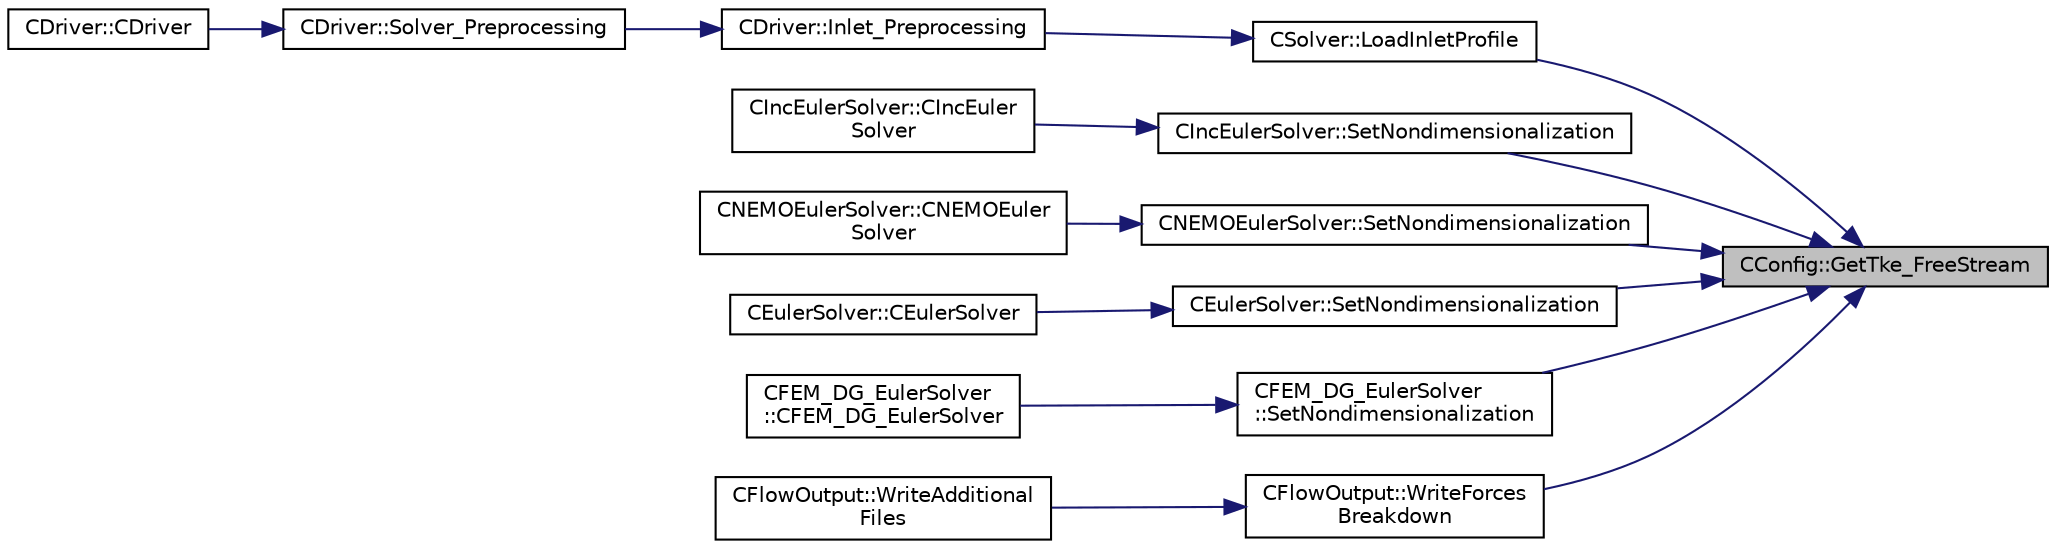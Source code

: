 digraph "CConfig::GetTke_FreeStream"
{
 // LATEX_PDF_SIZE
  edge [fontname="Helvetica",fontsize="10",labelfontname="Helvetica",labelfontsize="10"];
  node [fontname="Helvetica",fontsize="10",shape=record];
  rankdir="RL";
  Node1 [label="CConfig::GetTke_FreeStream",height=0.2,width=0.4,color="black", fillcolor="grey75", style="filled", fontcolor="black",tooltip="Get the value of the non-dimensionalized freestream viscosity."];
  Node1 -> Node2 [dir="back",color="midnightblue",fontsize="10",style="solid",fontname="Helvetica"];
  Node2 [label="CSolver::LoadInletProfile",height=0.2,width=0.4,color="black", fillcolor="white", style="filled",URL="$classCSolver.html#aa6d85b1177b7acacfbf083e8c58da55c",tooltip="Load a inlet profile data from file into a particular solver."];
  Node2 -> Node3 [dir="back",color="midnightblue",fontsize="10",style="solid",fontname="Helvetica"];
  Node3 [label="CDriver::Inlet_Preprocessing",height=0.2,width=0.4,color="black", fillcolor="white", style="filled",URL="$classCDriver.html#ab08e42374e72ecf3fca78fad59ac52b0",tooltip="Preprocess the inlets via file input for all solvers."];
  Node3 -> Node4 [dir="back",color="midnightblue",fontsize="10",style="solid",fontname="Helvetica"];
  Node4 [label="CDriver::Solver_Preprocessing",height=0.2,width=0.4,color="black", fillcolor="white", style="filled",URL="$classCDriver.html#add15058928d0b7462a7b8257417d0914",tooltip="Definition and allocation of all solution classes."];
  Node4 -> Node5 [dir="back",color="midnightblue",fontsize="10",style="solid",fontname="Helvetica"];
  Node5 [label="CDriver::CDriver",height=0.2,width=0.4,color="black", fillcolor="white", style="filled",URL="$classCDriver.html#a3fca4a013a6efa9bbb38fe78a86b5f3d",tooltip="Constructor of the class."];
  Node1 -> Node6 [dir="back",color="midnightblue",fontsize="10",style="solid",fontname="Helvetica"];
  Node6 [label="CIncEulerSolver::SetNondimensionalization",height=0.2,width=0.4,color="black", fillcolor="white", style="filled",URL="$classCIncEulerSolver.html#a2cffaa24417cb3803d36d38b3874d6d0",tooltip="Set the solver nondimensionalization."];
  Node6 -> Node7 [dir="back",color="midnightblue",fontsize="10",style="solid",fontname="Helvetica"];
  Node7 [label="CIncEulerSolver::CIncEuler\lSolver",height=0.2,width=0.4,color="black", fillcolor="white", style="filled",URL="$classCIncEulerSolver.html#a2a0c72c1d1d79e45c69da03e01f6281a",tooltip="Constructor of the class."];
  Node1 -> Node8 [dir="back",color="midnightblue",fontsize="10",style="solid",fontname="Helvetica"];
  Node8 [label="CNEMOEulerSolver::SetNondimensionalization",height=0.2,width=0.4,color="black", fillcolor="white", style="filled",URL="$classCNEMOEulerSolver.html#ad23673d38da9e895e4802b6d4d000c1b",tooltip="Set the fluid solver nondimensionalization."];
  Node8 -> Node9 [dir="back",color="midnightblue",fontsize="10",style="solid",fontname="Helvetica"];
  Node9 [label="CNEMOEulerSolver::CNEMOEuler\lSolver",height=0.2,width=0.4,color="black", fillcolor="white", style="filled",URL="$classCNEMOEulerSolver.html#a192d56e184ee19ad0b0dd3282b74f1e6",tooltip="Contructor of the class."];
  Node1 -> Node10 [dir="back",color="midnightblue",fontsize="10",style="solid",fontname="Helvetica"];
  Node10 [label="CEulerSolver::SetNondimensionalization",height=0.2,width=0.4,color="black", fillcolor="white", style="filled",URL="$classCEulerSolver.html#a1c633d6e77fefb2e76308e2ba0af0c2c",tooltip="Set the solver nondimensionalization."];
  Node10 -> Node11 [dir="back",color="midnightblue",fontsize="10",style="solid",fontname="Helvetica"];
  Node11 [label="CEulerSolver::CEulerSolver",height=0.2,width=0.4,color="black", fillcolor="white", style="filled",URL="$classCEulerSolver.html#acb987947b2e76a9900605cb5fee72460",tooltip="Main constructor of this class."];
  Node1 -> Node12 [dir="back",color="midnightblue",fontsize="10",style="solid",fontname="Helvetica"];
  Node12 [label="CFEM_DG_EulerSolver\l::SetNondimensionalization",height=0.2,width=0.4,color="black", fillcolor="white", style="filled",URL="$classCFEM__DG__EulerSolver.html#a31316dc2fe564329d9bb372961b10a3a",tooltip="Set the fluid solver nondimensionalization."];
  Node12 -> Node13 [dir="back",color="midnightblue",fontsize="10",style="solid",fontname="Helvetica"];
  Node13 [label="CFEM_DG_EulerSolver\l::CFEM_DG_EulerSolver",height=0.2,width=0.4,color="black", fillcolor="white", style="filled",URL="$classCFEM__DG__EulerSolver.html#a70d30ef9e7cd7620d54ec73f4b1ed28c",tooltip=" "];
  Node1 -> Node14 [dir="back",color="midnightblue",fontsize="10",style="solid",fontname="Helvetica"];
  Node14 [label="CFlowOutput::WriteForces\lBreakdown",height=0.2,width=0.4,color="black", fillcolor="white", style="filled",URL="$classCFlowOutput.html#aff6a6f11c9f53f559bab9ca94b21cd2a",tooltip="Write the forces breakdown file."];
  Node14 -> Node15 [dir="back",color="midnightblue",fontsize="10",style="solid",fontname="Helvetica"];
  Node15 [label="CFlowOutput::WriteAdditional\lFiles",height=0.2,width=0.4,color="black", fillcolor="white", style="filled",URL="$classCFlowOutput.html#aaac3fb7b2575967b157c306065ab1ea8",tooltip="Write any additional files defined for the current solver."];
}
